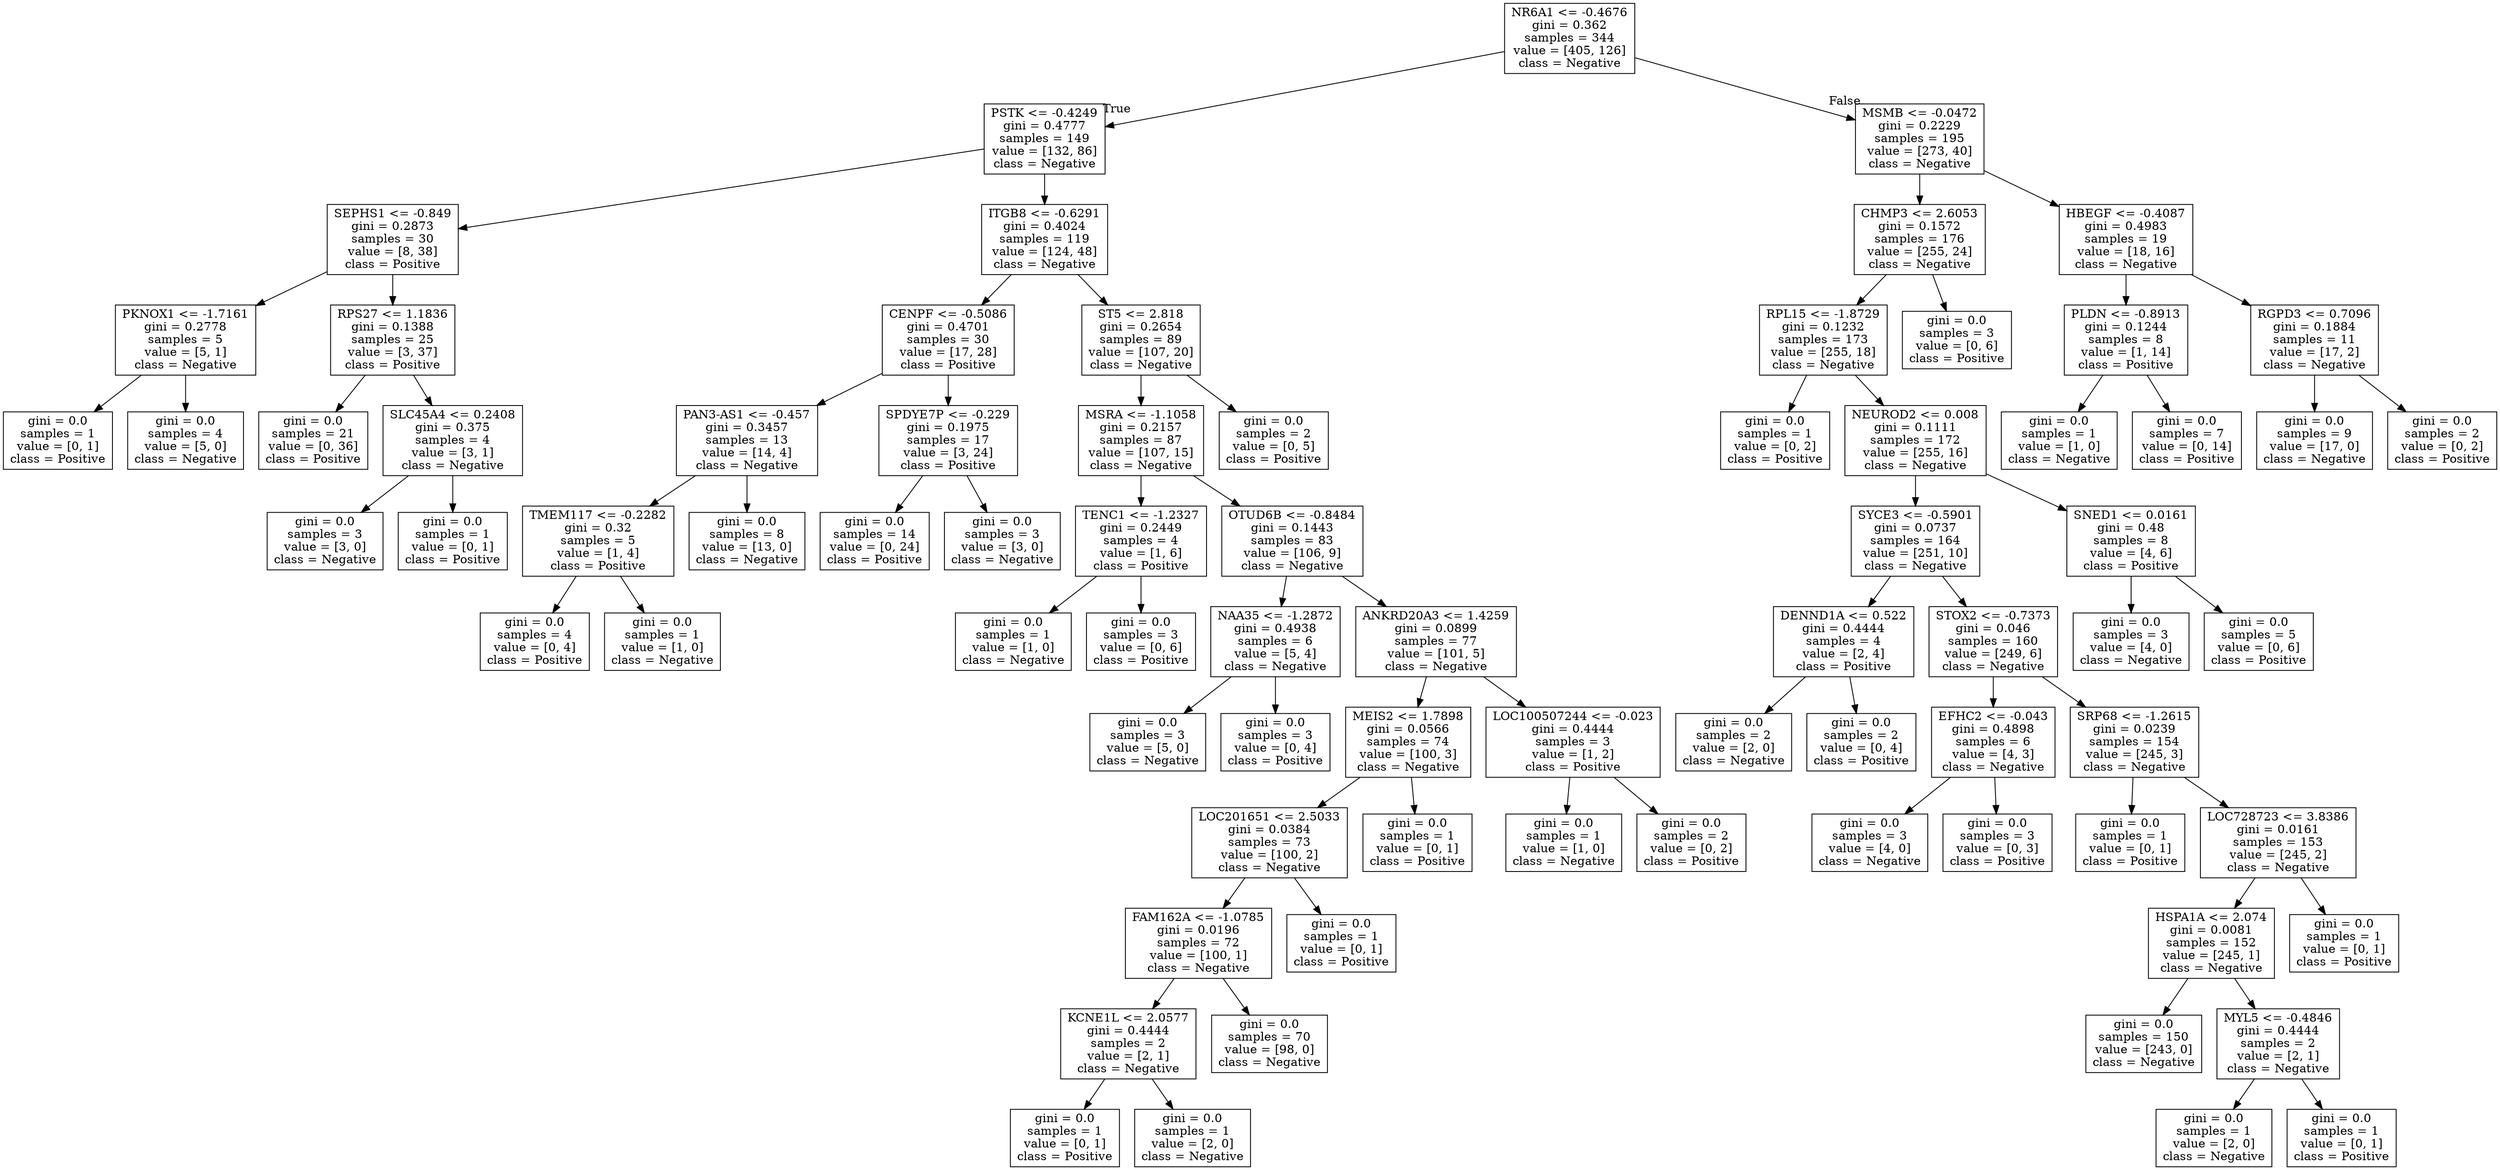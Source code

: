 digraph Tree {
node [shape=box] ;
0 [label="NR6A1 <= -0.4676\ngini = 0.362\nsamples = 344\nvalue = [405, 126]\nclass = Negative"] ;
1 [label="PSTK <= -0.4249\ngini = 0.4777\nsamples = 149\nvalue = [132, 86]\nclass = Negative"] ;
0 -> 1 [labeldistance=2.5, labelangle=45, headlabel="True"] ;
2 [label="SEPHS1 <= -0.849\ngini = 0.2873\nsamples = 30\nvalue = [8, 38]\nclass = Positive"] ;
1 -> 2 ;
3 [label="PKNOX1 <= -1.7161\ngini = 0.2778\nsamples = 5\nvalue = [5, 1]\nclass = Negative"] ;
2 -> 3 ;
4 [label="gini = 0.0\nsamples = 1\nvalue = [0, 1]\nclass = Positive"] ;
3 -> 4 ;
5 [label="gini = 0.0\nsamples = 4\nvalue = [5, 0]\nclass = Negative"] ;
3 -> 5 ;
6 [label="RPS27 <= 1.1836\ngini = 0.1388\nsamples = 25\nvalue = [3, 37]\nclass = Positive"] ;
2 -> 6 ;
7 [label="gini = 0.0\nsamples = 21\nvalue = [0, 36]\nclass = Positive"] ;
6 -> 7 ;
8 [label="SLC45A4 <= 0.2408\ngini = 0.375\nsamples = 4\nvalue = [3, 1]\nclass = Negative"] ;
6 -> 8 ;
9 [label="gini = 0.0\nsamples = 3\nvalue = [3, 0]\nclass = Negative"] ;
8 -> 9 ;
10 [label="gini = 0.0\nsamples = 1\nvalue = [0, 1]\nclass = Positive"] ;
8 -> 10 ;
11 [label="ITGB8 <= -0.6291\ngini = 0.4024\nsamples = 119\nvalue = [124, 48]\nclass = Negative"] ;
1 -> 11 ;
12 [label="CENPF <= -0.5086\ngini = 0.4701\nsamples = 30\nvalue = [17, 28]\nclass = Positive"] ;
11 -> 12 ;
13 [label="PAN3-AS1 <= -0.457\ngini = 0.3457\nsamples = 13\nvalue = [14, 4]\nclass = Negative"] ;
12 -> 13 ;
14 [label="TMEM117 <= -0.2282\ngini = 0.32\nsamples = 5\nvalue = [1, 4]\nclass = Positive"] ;
13 -> 14 ;
15 [label="gini = 0.0\nsamples = 4\nvalue = [0, 4]\nclass = Positive"] ;
14 -> 15 ;
16 [label="gini = 0.0\nsamples = 1\nvalue = [1, 0]\nclass = Negative"] ;
14 -> 16 ;
17 [label="gini = 0.0\nsamples = 8\nvalue = [13, 0]\nclass = Negative"] ;
13 -> 17 ;
18 [label="SPDYE7P <= -0.229\ngini = 0.1975\nsamples = 17\nvalue = [3, 24]\nclass = Positive"] ;
12 -> 18 ;
19 [label="gini = 0.0\nsamples = 14\nvalue = [0, 24]\nclass = Positive"] ;
18 -> 19 ;
20 [label="gini = 0.0\nsamples = 3\nvalue = [3, 0]\nclass = Negative"] ;
18 -> 20 ;
21 [label="ST5 <= 2.818\ngini = 0.2654\nsamples = 89\nvalue = [107, 20]\nclass = Negative"] ;
11 -> 21 ;
22 [label="MSRA <= -1.1058\ngini = 0.2157\nsamples = 87\nvalue = [107, 15]\nclass = Negative"] ;
21 -> 22 ;
23 [label="TENC1 <= -1.2327\ngini = 0.2449\nsamples = 4\nvalue = [1, 6]\nclass = Positive"] ;
22 -> 23 ;
24 [label="gini = 0.0\nsamples = 1\nvalue = [1, 0]\nclass = Negative"] ;
23 -> 24 ;
25 [label="gini = 0.0\nsamples = 3\nvalue = [0, 6]\nclass = Positive"] ;
23 -> 25 ;
26 [label="OTUD6B <= -0.8484\ngini = 0.1443\nsamples = 83\nvalue = [106, 9]\nclass = Negative"] ;
22 -> 26 ;
27 [label="NAA35 <= -1.2872\ngini = 0.4938\nsamples = 6\nvalue = [5, 4]\nclass = Negative"] ;
26 -> 27 ;
28 [label="gini = 0.0\nsamples = 3\nvalue = [5, 0]\nclass = Negative"] ;
27 -> 28 ;
29 [label="gini = 0.0\nsamples = 3\nvalue = [0, 4]\nclass = Positive"] ;
27 -> 29 ;
30 [label="ANKRD20A3 <= 1.4259\ngini = 0.0899\nsamples = 77\nvalue = [101, 5]\nclass = Negative"] ;
26 -> 30 ;
31 [label="MEIS2 <= 1.7898\ngini = 0.0566\nsamples = 74\nvalue = [100, 3]\nclass = Negative"] ;
30 -> 31 ;
32 [label="LOC201651 <= 2.5033\ngini = 0.0384\nsamples = 73\nvalue = [100, 2]\nclass = Negative"] ;
31 -> 32 ;
33 [label="FAM162A <= -1.0785\ngini = 0.0196\nsamples = 72\nvalue = [100, 1]\nclass = Negative"] ;
32 -> 33 ;
34 [label="KCNE1L <= 2.0577\ngini = 0.4444\nsamples = 2\nvalue = [2, 1]\nclass = Negative"] ;
33 -> 34 ;
35 [label="gini = 0.0\nsamples = 1\nvalue = [0, 1]\nclass = Positive"] ;
34 -> 35 ;
36 [label="gini = 0.0\nsamples = 1\nvalue = [2, 0]\nclass = Negative"] ;
34 -> 36 ;
37 [label="gini = 0.0\nsamples = 70\nvalue = [98, 0]\nclass = Negative"] ;
33 -> 37 ;
38 [label="gini = 0.0\nsamples = 1\nvalue = [0, 1]\nclass = Positive"] ;
32 -> 38 ;
39 [label="gini = 0.0\nsamples = 1\nvalue = [0, 1]\nclass = Positive"] ;
31 -> 39 ;
40 [label="LOC100507244 <= -0.023\ngini = 0.4444\nsamples = 3\nvalue = [1, 2]\nclass = Positive"] ;
30 -> 40 ;
41 [label="gini = 0.0\nsamples = 1\nvalue = [1, 0]\nclass = Negative"] ;
40 -> 41 ;
42 [label="gini = 0.0\nsamples = 2\nvalue = [0, 2]\nclass = Positive"] ;
40 -> 42 ;
43 [label="gini = 0.0\nsamples = 2\nvalue = [0, 5]\nclass = Positive"] ;
21 -> 43 ;
44 [label="MSMB <= -0.0472\ngini = 0.2229\nsamples = 195\nvalue = [273, 40]\nclass = Negative"] ;
0 -> 44 [labeldistance=2.5, labelangle=-45, headlabel="False"] ;
45 [label="CHMP3 <= 2.6053\ngini = 0.1572\nsamples = 176\nvalue = [255, 24]\nclass = Negative"] ;
44 -> 45 ;
46 [label="RPL15 <= -1.8729\ngini = 0.1232\nsamples = 173\nvalue = [255, 18]\nclass = Negative"] ;
45 -> 46 ;
47 [label="gini = 0.0\nsamples = 1\nvalue = [0, 2]\nclass = Positive"] ;
46 -> 47 ;
48 [label="NEUROD2 <= 0.008\ngini = 0.1111\nsamples = 172\nvalue = [255, 16]\nclass = Negative"] ;
46 -> 48 ;
49 [label="SYCE3 <= -0.5901\ngini = 0.0737\nsamples = 164\nvalue = [251, 10]\nclass = Negative"] ;
48 -> 49 ;
50 [label="DENND1A <= 0.522\ngini = 0.4444\nsamples = 4\nvalue = [2, 4]\nclass = Positive"] ;
49 -> 50 ;
51 [label="gini = 0.0\nsamples = 2\nvalue = [2, 0]\nclass = Negative"] ;
50 -> 51 ;
52 [label="gini = 0.0\nsamples = 2\nvalue = [0, 4]\nclass = Positive"] ;
50 -> 52 ;
53 [label="STOX2 <= -0.7373\ngini = 0.046\nsamples = 160\nvalue = [249, 6]\nclass = Negative"] ;
49 -> 53 ;
54 [label="EFHC2 <= -0.043\ngini = 0.4898\nsamples = 6\nvalue = [4, 3]\nclass = Negative"] ;
53 -> 54 ;
55 [label="gini = 0.0\nsamples = 3\nvalue = [4, 0]\nclass = Negative"] ;
54 -> 55 ;
56 [label="gini = 0.0\nsamples = 3\nvalue = [0, 3]\nclass = Positive"] ;
54 -> 56 ;
57 [label="SRP68 <= -1.2615\ngini = 0.0239\nsamples = 154\nvalue = [245, 3]\nclass = Negative"] ;
53 -> 57 ;
58 [label="gini = 0.0\nsamples = 1\nvalue = [0, 1]\nclass = Positive"] ;
57 -> 58 ;
59 [label="LOC728723 <= 3.8386\ngini = 0.0161\nsamples = 153\nvalue = [245, 2]\nclass = Negative"] ;
57 -> 59 ;
60 [label="HSPA1A <= 2.074\ngini = 0.0081\nsamples = 152\nvalue = [245, 1]\nclass = Negative"] ;
59 -> 60 ;
61 [label="gini = 0.0\nsamples = 150\nvalue = [243, 0]\nclass = Negative"] ;
60 -> 61 ;
62 [label="MYL5 <= -0.4846\ngini = 0.4444\nsamples = 2\nvalue = [2, 1]\nclass = Negative"] ;
60 -> 62 ;
63 [label="gini = 0.0\nsamples = 1\nvalue = [2, 0]\nclass = Negative"] ;
62 -> 63 ;
64 [label="gini = 0.0\nsamples = 1\nvalue = [0, 1]\nclass = Positive"] ;
62 -> 64 ;
65 [label="gini = 0.0\nsamples = 1\nvalue = [0, 1]\nclass = Positive"] ;
59 -> 65 ;
66 [label="SNED1 <= 0.0161\ngini = 0.48\nsamples = 8\nvalue = [4, 6]\nclass = Positive"] ;
48 -> 66 ;
67 [label="gini = 0.0\nsamples = 3\nvalue = [4, 0]\nclass = Negative"] ;
66 -> 67 ;
68 [label="gini = 0.0\nsamples = 5\nvalue = [0, 6]\nclass = Positive"] ;
66 -> 68 ;
69 [label="gini = 0.0\nsamples = 3\nvalue = [0, 6]\nclass = Positive"] ;
45 -> 69 ;
70 [label="HBEGF <= -0.4087\ngini = 0.4983\nsamples = 19\nvalue = [18, 16]\nclass = Negative"] ;
44 -> 70 ;
71 [label="PLDN <= -0.8913\ngini = 0.1244\nsamples = 8\nvalue = [1, 14]\nclass = Positive"] ;
70 -> 71 ;
72 [label="gini = 0.0\nsamples = 1\nvalue = [1, 0]\nclass = Negative"] ;
71 -> 72 ;
73 [label="gini = 0.0\nsamples = 7\nvalue = [0, 14]\nclass = Positive"] ;
71 -> 73 ;
74 [label="RGPD3 <= 0.7096\ngini = 0.1884\nsamples = 11\nvalue = [17, 2]\nclass = Negative"] ;
70 -> 74 ;
75 [label="gini = 0.0\nsamples = 9\nvalue = [17, 0]\nclass = Negative"] ;
74 -> 75 ;
76 [label="gini = 0.0\nsamples = 2\nvalue = [0, 2]\nclass = Positive"] ;
74 -> 76 ;
}
